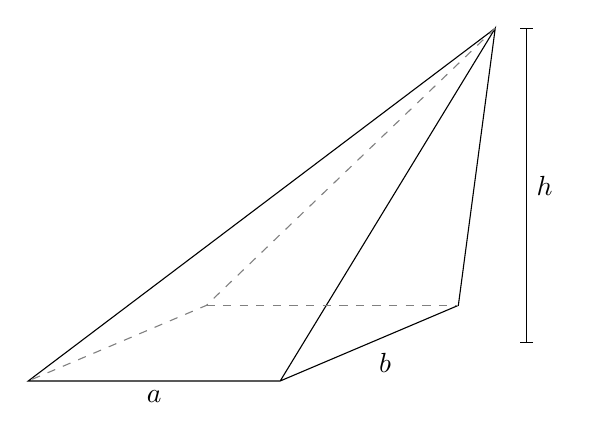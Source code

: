 % after https://nilesjohnson.net/tikz-demo.html 
 \begin{tikzpicture}[scale=.8, z={(.707,.3)}]
    \draw (6,5,2) -- (0,0,0) --node[below]{$a$} (4,0,0) --node[below right]{$b$}  (4,0,4) -- (6,5,2) 
      -- (4,0,0);
    \draw[color=gray, style=dashed] (6,5,2) -- (0,0,4) 
      -- (0,0,0);
    \draw[color=gray, style=dashed] (0,0,4) -- (4,0,4);
    \draw[|-|] (6.5,5,2) -- node[right] {$h$} (6.5,0,2);

  \end{tikzpicture}
